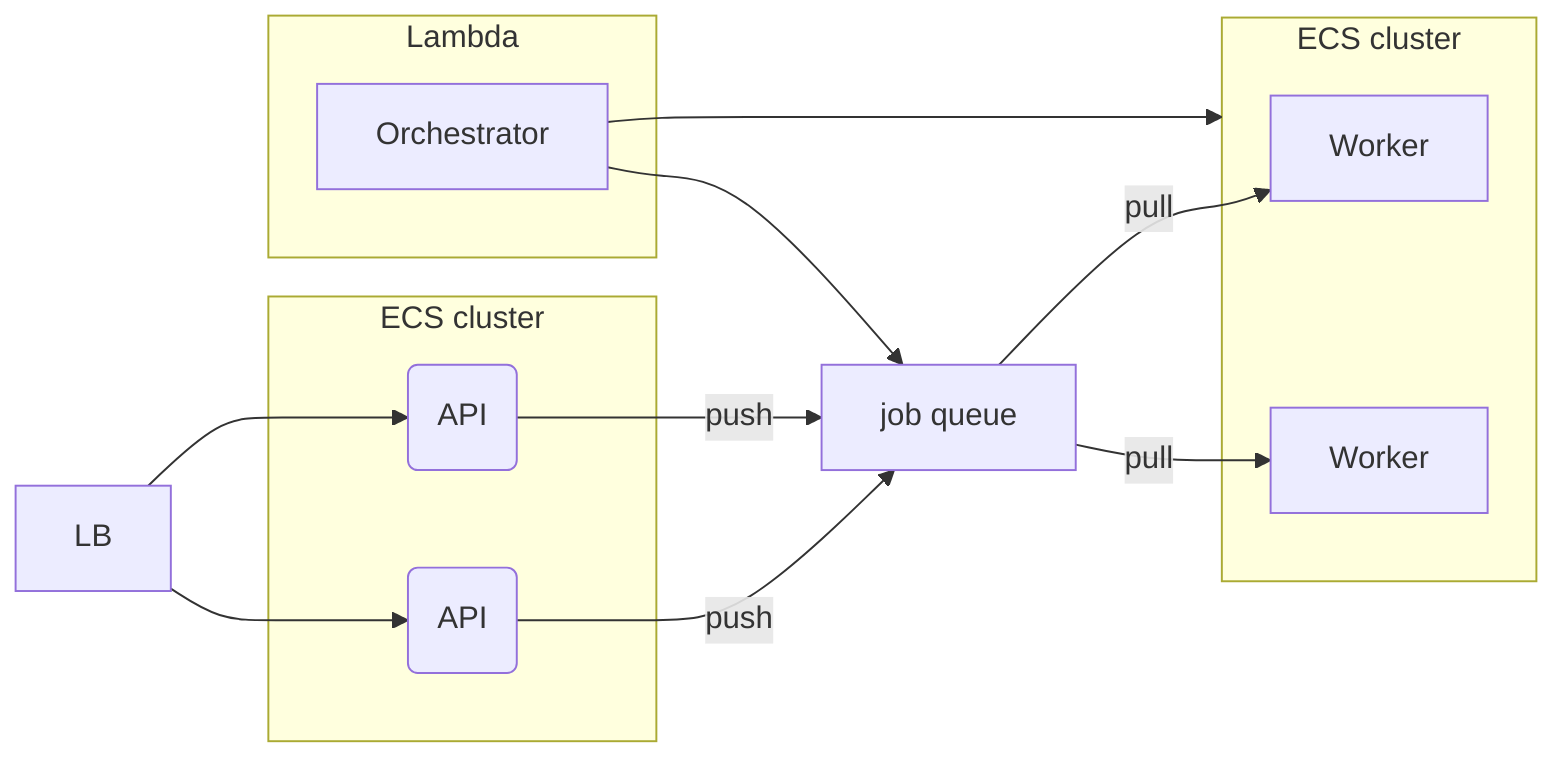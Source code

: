 flowchart LR
lb[LB] --> api1(API) & api2(API) --push--> q1
subgraph c1 [ECS cluster]
    api1
    api2
end
q1[job queue] --pull--> w1[Worker] & w2[Worker]
subgraph c2 [ECS cluster]
    w1
    w2
end
subgraph l[Lambda]
    l1[Orchestrator]
end
l1[Orchestrator] --> c2 & q1